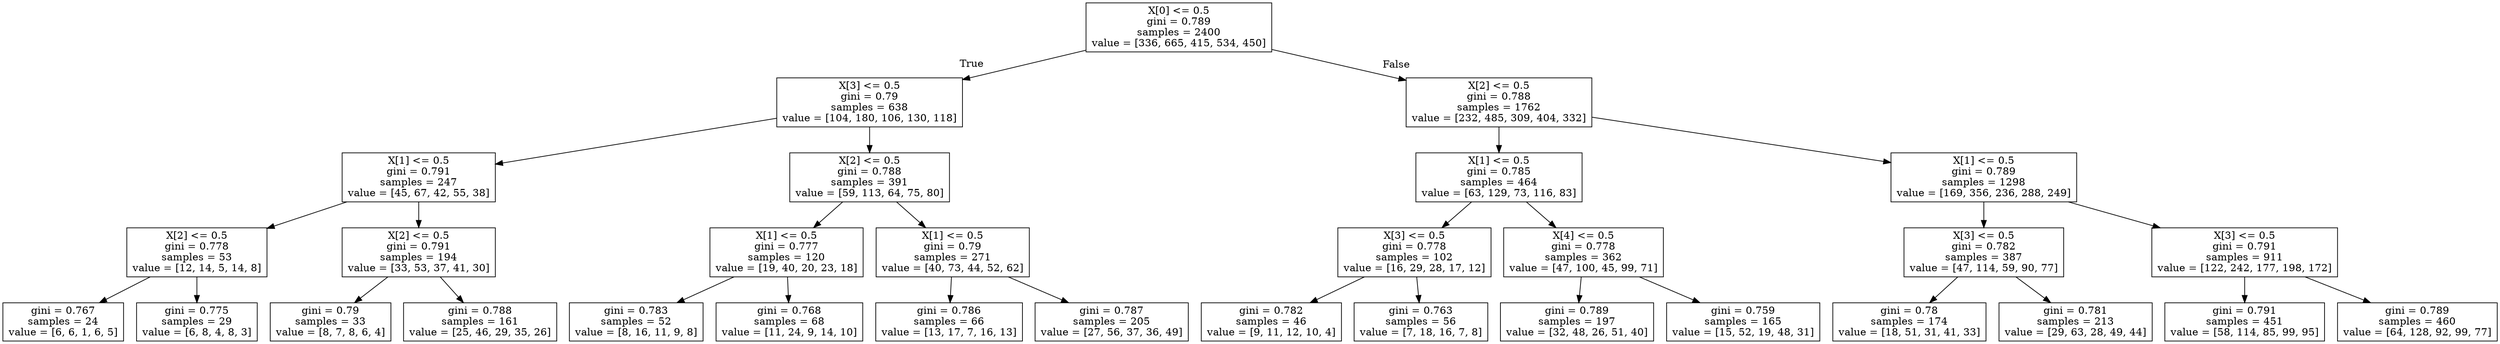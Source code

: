 digraph Tree {
node [shape=box] ;
0 [label="X[0] <= 0.5\ngini = 0.789\nsamples = 2400\nvalue = [336, 665, 415, 534, 450]"] ;
1 [label="X[3] <= 0.5\ngini = 0.79\nsamples = 638\nvalue = [104, 180, 106, 130, 118]"] ;
0 -> 1 [labeldistance=2.5, labelangle=45, headlabel="True"] ;
2 [label="X[1] <= 0.5\ngini = 0.791\nsamples = 247\nvalue = [45, 67, 42, 55, 38]"] ;
1 -> 2 ;
3 [label="X[2] <= 0.5\ngini = 0.778\nsamples = 53\nvalue = [12, 14, 5, 14, 8]"] ;
2 -> 3 ;
4 [label="gini = 0.767\nsamples = 24\nvalue = [6, 6, 1, 6, 5]"] ;
3 -> 4 ;
5 [label="gini = 0.775\nsamples = 29\nvalue = [6, 8, 4, 8, 3]"] ;
3 -> 5 ;
6 [label="X[2] <= 0.5\ngini = 0.791\nsamples = 194\nvalue = [33, 53, 37, 41, 30]"] ;
2 -> 6 ;
7 [label="gini = 0.79\nsamples = 33\nvalue = [8, 7, 8, 6, 4]"] ;
6 -> 7 ;
8 [label="gini = 0.788\nsamples = 161\nvalue = [25, 46, 29, 35, 26]"] ;
6 -> 8 ;
9 [label="X[2] <= 0.5\ngini = 0.788\nsamples = 391\nvalue = [59, 113, 64, 75, 80]"] ;
1 -> 9 ;
10 [label="X[1] <= 0.5\ngini = 0.777\nsamples = 120\nvalue = [19, 40, 20, 23, 18]"] ;
9 -> 10 ;
11 [label="gini = 0.783\nsamples = 52\nvalue = [8, 16, 11, 9, 8]"] ;
10 -> 11 ;
12 [label="gini = 0.768\nsamples = 68\nvalue = [11, 24, 9, 14, 10]"] ;
10 -> 12 ;
13 [label="X[1] <= 0.5\ngini = 0.79\nsamples = 271\nvalue = [40, 73, 44, 52, 62]"] ;
9 -> 13 ;
14 [label="gini = 0.786\nsamples = 66\nvalue = [13, 17, 7, 16, 13]"] ;
13 -> 14 ;
15 [label="gini = 0.787\nsamples = 205\nvalue = [27, 56, 37, 36, 49]"] ;
13 -> 15 ;
16 [label="X[2] <= 0.5\ngini = 0.788\nsamples = 1762\nvalue = [232, 485, 309, 404, 332]"] ;
0 -> 16 [labeldistance=2.5, labelangle=-45, headlabel="False"] ;
17 [label="X[1] <= 0.5\ngini = 0.785\nsamples = 464\nvalue = [63, 129, 73, 116, 83]"] ;
16 -> 17 ;
18 [label="X[3] <= 0.5\ngini = 0.778\nsamples = 102\nvalue = [16, 29, 28, 17, 12]"] ;
17 -> 18 ;
19 [label="gini = 0.782\nsamples = 46\nvalue = [9, 11, 12, 10, 4]"] ;
18 -> 19 ;
20 [label="gini = 0.763\nsamples = 56\nvalue = [7, 18, 16, 7, 8]"] ;
18 -> 20 ;
21 [label="X[4] <= 0.5\ngini = 0.778\nsamples = 362\nvalue = [47, 100, 45, 99, 71]"] ;
17 -> 21 ;
22 [label="gini = 0.789\nsamples = 197\nvalue = [32, 48, 26, 51, 40]"] ;
21 -> 22 ;
23 [label="gini = 0.759\nsamples = 165\nvalue = [15, 52, 19, 48, 31]"] ;
21 -> 23 ;
24 [label="X[1] <= 0.5\ngini = 0.789\nsamples = 1298\nvalue = [169, 356, 236, 288, 249]"] ;
16 -> 24 ;
25 [label="X[3] <= 0.5\ngini = 0.782\nsamples = 387\nvalue = [47, 114, 59, 90, 77]"] ;
24 -> 25 ;
26 [label="gini = 0.78\nsamples = 174\nvalue = [18, 51, 31, 41, 33]"] ;
25 -> 26 ;
27 [label="gini = 0.781\nsamples = 213\nvalue = [29, 63, 28, 49, 44]"] ;
25 -> 27 ;
28 [label="X[3] <= 0.5\ngini = 0.791\nsamples = 911\nvalue = [122, 242, 177, 198, 172]"] ;
24 -> 28 ;
29 [label="gini = 0.791\nsamples = 451\nvalue = [58, 114, 85, 99, 95]"] ;
28 -> 29 ;
30 [label="gini = 0.789\nsamples = 460\nvalue = [64, 128, 92, 99, 77]"] ;
28 -> 30 ;
}